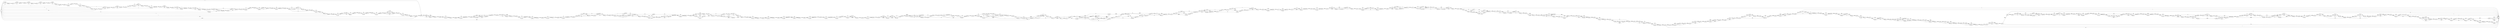 digraph {
	graph [rankdir=LR]
	node [shape=rectangle]
	2 -> 12 [label=3292]
	12 -> 15 [label=3342]
	15 -> 21 [label=3292]
	15 -> 36 [label=50]
	21 -> 30 [label=3373]
	30 -> 36 [label=40261]
	36 -> 57 [label=40261]
	36 -> 10437 [label=50]
	57 -> 66 [label=40310]
	66 -> 70 [label=39496]
	66 -> 12338 [label=814]
	70 -> 72 [label=39497]
	72 -> 93 [label=2559]
	72 -> 10472 [label=36938]
	93 -> 96 [label=2559]
	93 -> 14340 [label=36888]
	96 -> 114 [label=3290]
	114 -> 117 [label=2609]
	114 -> 10516 [label=733]
	117 -> 138 [label=2559]
	117 -> 10504 [label=50]
	138 -> 144 [label=3292]
	138 -> 159 [label=50]
	144 -> 159 [label=3373]
	159 -> 165 [label=3373]
	159 -> 180 [label=50]
	165 -> 171 [label=40261]
	171 -> 180 [label=2641]
	171 -> 192 [label=37620]
	180 -> 192 [label=2691]
	192 -> 195 [label=40311]
	195 -> 198 [label=3423]
	195 -> 12416 [label=36888]
	198 -> 219 [label=3291]
	198 -> 10564 [label=132]
	219 -> 225 [label=40261]
	225 -> 234 [label=40002]
	225 -> 16929 [label=309]
	234 -> 249 [label=3423]
	234 -> 16929 [label=36579]
	249 -> 255 [label=3420]
	249 -> 270 [label=3]
	255 -> 267 [label=40308]
	267 -> 270 [label=40227]
	267 -> 288 [label=81]
	270 -> 276 [label=40230]
	276 -> 279 [label=3344]
	276 -> 300 [label=36886]
	279 -> 288 [label=3342]
	279 -> 10587 [label=2]
	288 -> 300 [label=3423]
	300 -> 321 [label=40309]
	321 -> 342 [label=3291]
	321 -> 10587 [label=37018]
	342 -> 384 [label=40311]
	384 -> 405 [label=3292]
	384 -> 10624 [label=37019]
	405 -> 417 [label=40311]
	417 -> 438 [label=40261]
	417 -> 10644 [label=50]
	438 -> 474 [label=40311]
	474 -> 477 [label=3734]
	474 -> 495 [label=36577]
	477 -> 495 [label=3684]
	477 -> 498 [label=50]
	495 -> 498 [label=40261]
	498 -> 543 [label=40311]
	543 -> 564 [label=3734]
	543 -> 17322 [label=36577]
	564 -> 579 [label=40311]
	579 -> 597 [label=3342]
	579 -> 10667 [label=36969]
	597 -> 618 [label=2565]
	597 -> 10667 [label=777]
	618 -> 624 [label=40310]
	624 -> 627 [label=40311]
	627 -> 648 [label=2559]
	627 -> 10696 [label=37752]
	648 -> 651 [label=39585]
	651 -> 660 [label=2565]
	651 -> 672 [label=37020]
	660 -> 672 [label=3291]
	672 -> 699 [label=40311]
	699 -> 702 [label=3344]
	699 -> 720 [label=36967]
	702 -> 17095 [label=726]
	702 -> 720 [label=2618]
	720 -> 723 [label=39585]
	723 -> 724 [label=40310]
	724 -> 732 [label=40311]
	732 -> 738 [label=39585]
	732 -> 753 [label=726]
	738 -> 753 [label=2566]
	738 -> 10739 [label=37019]
	753 -> 759 [label=3292]
	759 -> 762 [label=40261]
	762 -> 783 [label=2565]
	762 -> 10760 [label=37696]
	783 -> 801 [label=3291]
	801 -> 831 [label=40311]
	831 -> 1 [label=2]
	831 -> 846 [label=40309]
	846 -> 858 [label=40259]
	846 -> 867 [label=50]
	858 -> 867 [label=2566]
	858 -> 12500 [label=37693]
	867 -> 879 [label=2616]
	879 -> 891 [label=3342]
	891 -> 901 [label=40309]
	901 -> 916 [label=40259]
	901 -> 10827 [label=50]
	916 -> 937 [label=2565]
	916 -> 10827 [label=37694]
	937 -> 955 [label=40259]
	955 -> 958 [label=40309]
	958 -> 979 [label=40308]
	958 -> 14208 [label=1]
	979 -> 993 [label=40309]
	993 -> 1008 [label=39583]
	993 -> 1014 [label=726]
	1008 -> 1011 [label=39502]
	1008 -> 12555 [label=81]
	1011 -> 1014 [label=2616]
	1011 -> 12555 [label=36886]
	1014 -> 1026 [label=3342]
	1026 -> 1047 [label=3292]
	1026 -> 10879 [label=50]
	1047 -> 1074 [label=40309]
	1074 -> 1077 [label=40000]
	1074 -> 12590 [label=309]
	1077 -> 1098 [label=3342]
	1077 -> 12590 [label=36658]
	1098 -> 1355 [label=40309]
	1355 -> 1376 [label=3651]
	1355 -> 12612 [label=36658]
	1376 -> 1430 [label=40309]
	1430 -> 1438 [label=40259]
	1430 -> 1460 [label=50]
	1438 -> 1459 [label=39950]
	1438 -> 18527 [label=309]
	1459 -> 1460 [label=40259]
	1460 -> 1487 [label=40309]
	1487 -> 1490 [label=40259]
	1487 -> 1508 [label=50]
	1490 -> 1508 [label=39527]
	1490 -> 1511 [label=732]
	1508 -> 1511 [label=39577]
	1511 -> 1532 [label=3342]
	1511 -> 12632 [label=36967]
	1532 -> 1570 [label=40309]
	1570 -> 1571 [label=40259]
	1570 -> 1 [label=50]
	1571 -> 1579 [label=3292]
	1571 -> 1592 [label=36967]
	1579 -> 1592 [label=3291]
	1579 -> 1600 [label=1]
	1592 -> 1600 [label=40258]
	1600 -> 1619 [label=40259]
	1619 -> 1640 [label=2560]
	1619 -> 12672 [label=37699]
	1640 -> 1658 [label=40259]
	1658 -> 1666 [label=3291]
	1658 -> 12693 [label=36968]
	1666 -> 1687 [label=2559]
	1666 -> 12693 [label=732]
	1687 -> 1698 [label=40259]
	1698 -> 1740 [label=39527]
	1698 -> 14427 [label=732]
	1740 -> 1748 [label=40259]
	1748 -> 1751 [label=39869]
	1748 -> 12721 [label=390]
	1751 -> 1785 [label=3285]
	1751 -> 14442 [label=36584]
	1785 -> 1786 [label=39869]
	1786 -> 12721 [label=36584]
	1786 -> 1807 [label=3285]
	1807 -> 1857 [label=40259]
	1857 -> 1881 [label=3679]
	1857 -> 12747 [label=36580]
	1881 -> 1902 [label=3289]
	1881 -> 12747 [label=390]
	1902 -> 1908 [label=40259]
	1908 -> 1910 [label=40178]
	1908 -> 1929 [label=81]
	1910 -> 1 [label=1]
	1910 -> 1926 [label=40177]
	1926 -> 1929 [label=40174]
	1926 -> 1947 [label=3]
	1929 -> 1947 [label=40255]
	1947 -> 1963 [label=40258]
	1963 -> 1984 [label=3291]
	1963 -> 12801 [label=36967]
	1984 -> 1999 [label=40258]
	1999 -> 2020 [label=3288]
	1999 -> 12809 [label=36970]
	2020 -> 2028 [label=40255]
	2028 -> 2100 [label=40258]
	2100 -> 2121 [label=40257]
	2100 -> 17185 [label=1]
	2121 -> 2377 [label=40258]
	2377 -> 2428 [label=3291]
	2377 -> 12857 [label=36967]
	2428 -> 2434 [label=40177]
	2434 -> 2494 [label=40258]
	2494 -> 2503 [label=3600]
	2494 -> 2536 [label=36658]
	2503 -> 2530 [label=3291]
	2503 -> 14520 [label=309]
	2530 -> 2536 [label=2559]
	2530 -> 14520 [label=732]
	2536 -> 2557 [label=39217]
	2557 -> 2560 [label=39526]
	2560 -> 2584 [label=40258]
	2584 -> 2587 [label=40257]
	2584 -> 2605 [label=1]
	2587 -> 2605 [label=3290]
	2587 -> 2617 [label=36967]
	2605 -> 2617 [label=3291]
	2617 -> 2644 [label=40258]
	2644 -> 2647 [label=40257]
	2644 -> 12974 [label=1]
	2647 -> 2683 [label=3290]
	2647 -> 12974 [label=36967]
	2683 -> 2689 [label=40258]
	2689 -> 2698 [label=40257]
	2689 -> 13000 [label=1]
	2698 -> 2719 [label=3290]
	2698 -> 13000 [label=36967]
	2719 -> 2723 [label=40258]
	2723 -> 1 [label=1]
	2723 -> 2755 [label=40257]
	2755 -> 2776 [label=3371]
	2755 -> 17373 [label=36886]
	2776 -> 2787 [label=40257]
	2787 -> 1 [label=725]
	2787 -> 2792 [label=39532]
	2792 -> 1 [label=3]
	2792 -> 2881 [label=39529]
	2881 -> 2893 [label=39448]
	2881 -> 13023 [label=81]
	2893 -> 2930 [label=2562]
	2893 -> 13023 [label=36886]
	2930 -> 2938 [label=2643]
	2938 -> 2953 [label=39220]
	2953 -> 2956 [label=39529]
	2956 -> 2977 [label=2562]
	2956 -> 13062 [label=36967]
	2977 -> 2989 [label=2871]
	2977 -> 2998 [label=36577]
	2989 -> 2998 [label=2952]
	2998 -> 3003 [label=39529]
	3003 -> 3007 [label=2643]
	3003 -> 13099 [label=36886]
	3007 -> 3028 [label=2559]
	3007 -> 13099 [label=84]
	3028 -> 3033 [label=39529]
	3033 -> 3055 [label=2643]
	3033 -> 17482 [label=36886]
	3055 -> 3142 [label=2643]
	3055 -> 17532 [label=36886]
	3142 -> 3145 [label=2952]
	3142 -> 3163 [label=36577]
	3145 -> 3163 [label=2643]
	3145 -> 3178 [label=309]
	3163 -> 3178 [label=39220]
	3178 -> 3184 [label=39529]
	3184 -> 3205 [label=39220]
	3184 -> 18670 [label=309]
	3205 -> 3300 [label=39529]
	3300 -> 3321 [label=2562]
	3300 -> 13122 [label=36967]
	3321 -> 3324 [label=39529]
	3324 -> 3333 [label=2643]
	3324 -> 3345 [label=36886]
	3333 -> 3345 [label=2562]
	3333 -> 3369 [label=81]
	3345 -> 3346 [label=39448]
	3346 -> 3348 [label=39139]
	3346 -> 17627 [label=309]
	3348 -> 3369 [label=2562]
	3348 -> 17627 [label=36577]
	3369 -> 3375 [label=2643]
	3375 -> 3396 [label=2562]
	3375 -> 13177 [label=81]
	3396 -> 3399 [label=2643]
	3399 -> 3438 [label=2562]
	3399 -> 13192 [label=81]
	3438 -> 3446 [label=39529]
	3446 -> 3459 [label=2643]
	3446 -> 13262 [label=36886]
	3459 -> 3480 [label=2562]
	3459 -> 13248 [label=81]
	3480 -> 3501 [label=2559]
	3480 -> 13248 [label=3]
	3501 -> 3513 [label=2643]
	3513 -> 3540 [label=2562]
	3513 -> 13262 [label=81]
	3540 -> 3583 [label=2562]
	3540 -> 13304 [label=36886]
	3583 -> 3604 [label=2560]
	3583 -> 14571 [label=2]
	3604 -> 3645 [label=2562]
	3645 -> 3690 [label=39529]
	3690 -> 3711 [label=2562]
	3690 -> 13407 [label=36967]
	3711 -> 3723 [label=39529]
	3723 -> 3771 [label=2562]
	3723 -> 13421 [label=36967]
	3771 -> 3856 [label=2562]
	3771 -> 17863 [label=36886]
	3856 -> 3864 [label=39448]
	3864 -> 3936 [label=2562]
	3864 -> 17914 [label=36886]
	3936 -> 3957 [label=39448]
	3957 -> 4005 [label=2562]
	3957 -> 18005 [label=36886]
	4005 -> 4008 [label=39448]
	4008 -> 4071 [label=2562]
	4008 -> 18047 [label=36886]
	4071 -> 4072 [label=2871]
	4072 -> 1 [label=2]
	4072 -> 4074 [label=2869]
	4074 -> 4076 [label=39446]
	4076 -> 4077 [label=39445]
	4076 -> 1 [label=1]
	4077 -> 4098 [label=2559]
	4077 -> 18090 [label=36577]
	4077 -> 18790 [label=309]
	4098 -> 4104 [label=39445]
	4104 -> 4125 [label=2559]
	4104 -> 18110 [label=36886]
	4125 -> 4135 [label=2868]
	4125 -> 4147 [label=36577]
	4135 -> 4147 [label=2559]
	4135 -> 4161 [label=309]
	4147 -> 4155 [label=39136]
	4155 -> 4161 [label=2559]
	4155 -> 4176 [label=36577]
	4161 -> 4176 [label=2559]
	4161 -> 4204 [label=309]
	4176 -> 4204 [label=2559]
	4176 -> 18447 [label=36577]
	4204 -> 4225 [label=2559]
	4204 -> 18877 [label=309]
	4225 -> 4441 [label=2868]
	4441 -> 1 [label=2559]
	4441 -> 18893 [label=309]
	6387 -> 6447 [label=51]
	6447 -> 6469 [label=50]
	6447 -> 13506 [label=1]
	6469 -> 6549 [label=51]
	6549 -> 6570 [label=50]
	6549 -> 13526 [label=1]
	6570 -> 6973 [label=51]
	6973 -> 6994 [label=50]
	6973 -> 13545 [label=1]
	6994 -> 7058 [label=51]
	7058 -> 7092 [label=50]
	7058 -> 13592 [label=1]
	7092 -> 7093 [label=51]
	7093 -> 7094 [label=52]
	7094 -> 7115 [label=51]
	7094 -> 18951 [label=1]
	7115 -> 7116 [label=52]
	7116 -> 7137 [label=51]
	7116 -> 18971 [label=1]
	7137 -> 7144 [label=52]
	7144 -> 7162 [label=52]
	7144 -> 7198 [label=2]
	7162 -> 7174 [label=55]
	7174 -> 7181 [label=780]
	7181 -> 7198 [label=50]
	7181 -> 7202 [label=730]
	7198 -> 7202 [label=52]
	7202 -> 7279 [label=782]
	7279 -> 7300 [label=780]
	7279 -> 16550 [label=2]
	7300 -> 7625 [label=782]
	7625 -> 7642 [label=780]
	7625 -> 13652 [label=2]
	7642 -> 7663 [label=50]
	7642 -> 13617 [label=730]
	7663 -> 7668 [label=51]
	7668 -> 7672 [label=780]
	7672 -> 7699 [label=50]
	7672 -> 13652 [label=730]
	7699 -> 7975 [label=782]
	7975 -> 7996 [label=780]
	7975 -> 16636 [label=2]
	7996 -> 8002 [label=782]
	8002 -> 8038 [label=50]
	8002 -> 13673 [label=732]
	8038 -> 8044 [label=780]
	8044 -> 8059 [label=782]
	8059 -> 8080 [label=50]
	8059 -> 13693 [label=732]
	8080 -> 8098 [label=780]
	8098 -> 8124 [label=780]
	8098 -> 10929 [label=2]
	8124 -> 8131 [label=779]
	8124 -> 13728 [label=1]
	8131 -> 8173 [label=50]
	8131 -> 13728 [label=729]
	8173 -> 8176 [label=780]
	8176 -> 8179 [label=863]
	8179 -> 8200 [label=50]
	8179 -> 10991 [label=813]
	8200 -> 8209 [label=863]
	8209 -> 8230 [label=780]
	8209 -> 10994 [label=83]
	8230 -> 8233 [label=861]
	8233 -> 8239 [label=863]
	8239 -> 8260 [label=780]
	8239 -> 11031 [label=83]
	8260 -> 8284 [label=863]
	8284 -> 8296 [label=133]
	8284 -> 13772 [label=730]
	8296 -> 8333 [label=50]
	8296 -> 11034 [label=83]
	8333 -> 8350 [label=863]
	8350 -> 8371 [label=782]
	8350 -> 11087 [label=81]
	8371 -> 8448 [label=863]
	8448 -> 8452 [label=865]
	8452 -> 8468 [label=866]
	8468 -> 8500 [label=783]
	8468 -> 11118 [label=83]
	8500 -> 8509 [label=783]
	8500 -> 8521 [label=83]
	8509 -> 8521 [label=51]
	8509 -> 8530 [label=732]
	8521 -> 8530 [label=134]
	8530 -> 8545 [label=866]
	8545 -> 8566 [label=783]
	8545 -> 11158 [label=83]
	8566 -> 8584 [label=866]
	8584 -> 8605 [label=783]
	8584 -> 11178 [label=83]
	8605 -> 8641 [label=866]
	8641 -> 8662 [label=50]
	8641 -> 11198 [label=83]
	8641 -> 13806 [label=733]
	8662 -> 8747 [label=866]
	8747 -> 8768 [label=783]
	8747 -> 11218 [label=83]
	8768 -> 8852 [label=866]
	8852 -> 8868 [label=1175]
	8868 -> 8887 [label=37748]
	8887 -> 8893 [label=36710]
	8887 -> 8908 [label=1042]
	8893 -> 8908 [label=50]
	8893 -> 8914 [label=36660]
	8908 -> 8914 [label=1092]
	8914 -> 8953 [label=37752]
	8953 -> 8974 [label=1175]
	8953 -> 17205 [label=36577]
	8974 -> 8999 [label=37752]
	8999 -> 9043 [label=783]
	8999 -> 11281 [label=36969]
	9043 -> 9055 [label=37752]
	9055 -> 9082 [label=783]
	9055 -> 11299 [label=36969]
	9082 -> 9088 [label=782]
	9082 -> 9103 [label=1]
	9088 -> 9094 [label=37359]
	9094 -> 9103 [label=37751]
	9103 -> 9105 [label=37752]
	9105 -> 11320 [label=37702]
	9105 -> 9126 [label=50]
	9126 -> 9145 [label=783]
	9145 -> 9154 [label=37752]
	9154 -> 9175 [label=783]
	9154 -> 11378 [label=36969]
	9175 -> 9196 [label=783]
	9175 -> 11398 [label=36969]
	9196 -> 9256 [label=37752]
	9256 -> 9277 [label=50]
	9256 -> 11418 [label=37702]
	9277 -> 9289 [label=37752]
	9289 -> 9310 [label=50]
	9289 -> 11438 [label=37702]
	9310 -> 9316 [label=37752]
	9316 -> 9319 [label=37020]
	9316 -> 11447 [label=732]
	9319 -> 9331 [label=37019]
	9319 -> 11447 [label=1]
	9331 -> 9352 [label=50]
	9331 -> 11447 [label=36969]
	9352 -> 9373 [label=37019]
	9373 -> 9387 [label=37752]
	9387 -> 9394 [label=37751]
	9387 -> 13919 [label=1]
	9394 -> 9415 [label=50]
	9394 -> 11464 [label=37701]
	9415 -> 9427 [label=442]
	9427 -> 9429 [label=442]
	9427 -> 9465 [label=733]
	9429 -> 9430 [label=37019]
	9430 -> 9434 [label=442]
	9430 -> 11495 [label=36577]
	9434 -> 9465 [label=50]
	9434 -> 11495 [label=392]
	9465 -> 9580 [label=783]
	9580 -> 9604 [label=785]
	9580 -> 11646 [label=36967]
	9604 -> 9625 [label=37752]
	9625 -> 9644 [label=783]
	9625 -> 11682 [label=36969]
	9644 -> 9665 [label=782]
	9644 -> 13994 [label=1]
	9665 -> 9671 [label=783]
	9671 -> 9704 [label=50]
	9671 -> 11716 [label=733]
	9704 -> 9709 [label=783]
	9709 -> 9730 [label=50]
	9709 -> 14041 [label=733]
	9730 -> 9757 [label=783]
	9757 -> 9763 [label=37752]
	9763 -> 9802 [label=783]
	9763 -> 11815 [label=36969]
	9802 -> 9805 [label=37752]
	9805 -> 9835 [label=783]
	9805 -> 11844 [label=36969]
	9835 -> 9862 [label=37752]
	9862 -> 9907 [label=783]
	9862 -> 11888 [label=36969]
	9907 -> 9985 [label=783]
	9907 -> 11965 [label=36969]
	9985 -> 9991 [label=37752]
	9991 -> 10012 [label=783]
	9991 -> 11985 [label=36969]
	10012 -> 10015 [label=37752]
	10015 -> 10036 [label=50]
	10015 -> 12005 [label=37702]
	10036 -> 10057 [label=50]
	10036 -> 12025 [label=37702]
	10057 -> 10105 [label=50]
	10057 -> 12067 [label=37702]
	10105 -> 10120 [label=783]
	10120 -> 10132 [label=37752]
	10132 -> 10153 [label=50]
	10132 -> 12107 [label=37702]
	10153 -> 10159 [label=37752]
	10159 -> 10168 [label=783]
	10159 -> 10180 [label=36969]
	10168 -> 10180 [label=50]
	10168 -> 10189 [label=733]
	10180 -> 10189 [label=50]
	10180 -> 12148 [label=36969]
	10189 -> 10210 [label=50]
	10189 -> 12148 [label=733]
	10210 -> 10231 [label=783]
	10210 -> 12183 [label=36969]
	10231 -> 10252 [label=51]
	10231 -> 12183 [label=729]
	10231 -> 14288 [label=3]
	10252 -> 10255 [label=37020]
	10255 -> 10294 [label=50]
	10255 -> 12203 [label=36970]
	10294 -> 10297 [label=785]
	10297 -> 10318 [label=782]
	10297 -> 12242 [label=3]
	10318 -> 10321 [label=37752]
	10321 -> 10336 [label=782]
	10321 -> 12268 [label=36970]
	10336 -> 10351 [label=50]
	10336 -> 12280 [label=732]
	10351 -> 10354 [label=51]
	10354 -> 10357 [label=50]
	10354 -> 12297 [label=1]
	10357 -> 10366 [label=131]
	10366 -> 10376 [label=37019]
	10376 -> 10378 [label=37751]
	10378 -> 12 [label=50]
	10378 -> 12297 [label=37701]
	10437 -> 70 [label=1]
	10437 -> 57 [label=49]
	10472 -> 10475 [label=36938]
	10472 -> 12373 [label=81]
	10475 -> 10496 [label=50]
	10475 -> 93 [label=36888]
	10496 -> 114 [label=52]
	10504 -> 10507 [label=36938]
	10504 -> 144 [label=81]
	10507 -> 10516 [label=50]
	10507 -> 165 [label=36888]
	10516 -> 138 [label=783]
	10564 -> 225 [label=50]
	10564 -> 12416 [label=82]
	10587 -> 342 [label=37020]
	10624 -> 405 [label=37019]
	10644 -> 438 [label=50]
	10667 -> 10670 [label=37746]
	10670 -> 618 [label=37745]
	10670 -> 624 [label=1]
	10696 -> 648 [label=37026]
	10696 -> 660 [label=726]
	10739 -> 10760 [label=50]
	10739 -> 759 [label=36969]
	10760 -> 10766 [label=37746]
	10766 -> 801 [label=37020]
	10766 -> 783 [label=726]
	10827 -> 10838 [label=37744]
	10838 -> 955 [label=50]
	10838 -> 937 [label=37694]
	10879 -> 1047 [label=50]
	10929 -> 10948 [label=83]
	10948 -> 10951 [label=813]
	10951 -> 8176 [label=83]
	10951 -> 8173 [label=730]
	10991 -> 8200 [label=813]
	10994 -> 8230 [label=81]
	10994 -> 8233 [label=2]
	11031 -> 8260 [label=83]
	11034 -> 11055 [label=81]
	11034 -> 13772 [label=2]
	11055 -> 8333 [label=813]
	11087 -> 8371 [label=81]
	11118 -> 8500 [label=83]
	11158 -> 8566 [label=83]
	11178 -> 8605 [label=83]
	11198 -> 8662 [label=83]
	11218 -> 8768 [label=83]
	11281 -> 9043 [label=36969]
	11299 -> 9094 [label=392]
	11299 -> 9088 [label=36577]
	11320 -> 9145 [label=36969]
	11320 -> 9126 [label=733]
	11378 -> 9175 [label=36969]
	11398 -> 9196 [label=36969]
	11418 -> 9277 [label=37702]
	11438 -> 9310 [label=37702]
	11447 -> 11453 [label=37702]
	11453 -> 9352 [label=36969]
	11453 -> 9373 [label=733]
	11464 -> 11472 [label=36969]
	11464 -> 13919 [label=732]
	11472 -> 9415 [label=392]
	11472 -> 9429 [label=36577]
	11495 -> 11525 [label=36969]
	11525 -> 11546 [label=390]
	11525 -> 16767 [label=36579]
	11546 -> 9580 [label=36969]
	11646 -> 9604 [label=36967]
	11682 -> 11703 [label=36967]
	11682 -> 16787 [label=2]
	11703 -> 11716 [label=36969]
	11716 -> 11720 [label=37702]
	11720 -> 11742 [label=36969]
	11720 -> 9704 [label=733]
	11742 -> 11763 [label=36967]
	11742 -> 16807 [label=2]
	11763 -> 9757 [label=36969]
	11815 -> 9802 [label=36969]
	11844 -> 9835 [label=36969]
	11888 -> 9907 [label=36969]
	11965 -> 9985 [label=36969]
	11985 -> 10012 [label=36969]
	12005 -> 10036 [label=37702]
	12025 -> 10057 [label=37702]
	12067 -> 10120 [label=36969]
	12067 -> 10105 [label=733]
	12107 -> 10153 [label=37702]
	12148 -> 10210 [label=37702]
	12183 -> 12186 [label=37698]
	12186 -> 10252 [label=36969]
	12186 -> 14288 [label=729]
	12203 -> 12213 [label=37702]
	12213 -> 12221 [label=37701]
	12213 -> 14098 [label=1]
	12221 -> 12242 [label=36967]
	12221 -> 14098 [label=734]
	12242 -> 10318 [label=36970]
	12268 -> 12280 [label=81]
	12268 -> 14116 [label=36889]
	12280 -> 12289 [label=813]
	12289 -> 10357 [label=81]
	12289 -> 10376 [label=732]
	12297 -> 12309 [label=37702]
	12309 -> 12318 [label=36969]
	12309 -> 2 [label=733]
	12318 -> 21 [label=81]
	12318 -> 30 [label=36888]
	12338 -> 10472 [label=81]
	12338 -> 14166 [label=733]
	12373 -> 10504 [label=36969]
	12416 -> 219 [label=36970]
	12500 -> 12506 [label=37384]
	12500 -> 12521 [label=309]
	12506 -> 12521 [label=36658]
	12506 -> 879 [label=726]
	12521 -> 891 [label=36967]
	12555 -> 1047 [label=36967]
	12590 -> 1098 [label=36967]
	12612 -> 1376 [label=36658]
	12632 -> 1532 [label=36967]
	12672 -> 1640 [label=37699]
	12693 -> 1687 [label=37700]
	12721 -> 1807 [label=36974]
	12747 -> 1902 [label=36970]
	12801 -> 1984 [label=36967]
	12809 -> 2020 [label=36967]
	12809 -> 2028 [label=3]
	12857 -> 2434 [label=81]
	12857 -> 2428 [label=36886]
	12974 -> 2683 [label=36968]
	13000 -> 2719 [label=36968]
	13023 -> 13026 [label=36967]
	13026 -> 2930 [label=81]
	13026 -> 17408 [label=36886]
	13062 -> 2989 [label=81]
	13062 -> 2977 [label=36886]
	13099 -> 3028 [label=36970]
	13122 -> 3321 [label=36967]
	13177 -> 3396 [label=81]
	13192 -> 13207 [label=36658]
	13207 -> 3438 [label=36967]
	13248 -> 3501 [label=84]
	13262 -> 13277 [label=36967]
	13277 -> 13304 [label=81]
	13277 -> 3540 [label=36886]
	13304 -> 3645 [label=36967]
	13407 -> 3711 [label=36967]
	13421 -> 1 [label=81]
	13421 -> 3771 [label=36886]
	13486 -> 6387 [label=1]
	13506 -> 6469 [label=1]
	13526 -> 6570 [label=1]
	13545 -> 6994 [label=1]
	13592 -> 7092 [label=1]
	13617 -> 7663 [label=1]
	13617 -> 7668 [label=729]
	13652 -> 7699 [label=732]
	13673 -> 8038 [label=730]
	13673 -> 8044 [label=2]
	13693 -> 8080 [label=730]
	13693 -> 8098 [label=2]
	13728 -> 10948 [label=730]
	13772 -> 11055 [label=732]
	13806 -> 8662 [label=733]
	13919 -> 9427 [label=733]
	13994 -> 9665 [label=1]
	14041 -> 9730 [label=733]
	14098 -> 10294 [label=735]
	14116 -> 10351 [label=1]
	14116 -> 10366 [label=36888]
	14166 -> 96 [label=731]
	14166 -> 14340 [label=2]
	14208 -> 979 [label=1]
	14288 -> 12203 [label=732]
	14340 -> 14346 [label=36890]
	14346 -> 10496 [label=2]
	14346 -> 12373 [label=36888]
	14427 -> 1740 [label=732]
	14442 -> 1785 [label=36584]
	14520 -> 2560 [label=732]
	14520 -> 2557 [label=309]
	14571 -> 3604 [label=2]
	16550 -> 7300 [label=2]
	16636 -> 7996 [label=2]
	16767 -> 11546 [label=36579]
	16787 -> 11703 [label=2]
	16807 -> 11763 [label=2]
	16929 -> 255 [label=36888]
	17095 -> 724 [label=1]
	17095 -> 723 [label=725]
	17185 -> 2121 [label=1]
	17205 -> 8974 [label=36577]
	17322 -> 564 [label=36577]
	17373 -> 2776 [label=36886]
	17408 -> 2938 [label=36577]
	17408 -> 2953 [label=309]
	17482 -> 3055 [label=36886]
	17532 -> 17553 [label=36577]
	17532 -> 18618 [label=309]
	17553 -> 3142 [label=36886]
	17627 -> 17668 [label=36886]
	17668 -> 13192 [label=36577]
	17668 -> 13207 [label=309]
	17863 -> 17884 [label=36577]
	17863 -> 18730 [label=309]
	17884 -> 3856 [label=36886]
	17914 -> 17935 [label=36577]
	17914 -> 18750 [label=309]
	17935 -> 3936 [label=36886]
	18005 -> 4005 [label=36886]
	18047 -> 4074 [label=36577]
	18047 -> 4071 [label=309]
	18090 -> 4098 [label=36577]
	18110 -> 4125 [label=36886]
	18447 -> 1 [label=36573]
	18447 -> 18912 [label=4]
	18527 -> 1459 [label=309]
	18618 -> 17553 [label=309]
	18670 -> 3205 [label=309]
	18730 -> 17884 [label=309]
	18750 -> 17935 [label=309]
	18790 -> 4098 [label=309]
	18877 -> 4225 [label=309]
	18893 -> 1 [label=309]
	18912 -> 1 [label=4]
	18951 -> 7115 [label=1]
	18971 -> 7137 [label=1]
	0 -> 2 [label=2559]
	0 -> 10929 [label=81]
	0 -> 8448 [label=2]
	0 -> 7162 [label=3]
	0 -> 8452 [label=1]
	0 -> 8868 [label=36573]
	0 -> 8852 [label=309]
	0 -> 8887 [label=4]
	0 -> 7174 [label=725]
	0 -> 7093 [label=1]
	0 -> 6387 [label=50]
	0 -> 13486 [label=1]
	0 -> 7144 [label=2]
}
